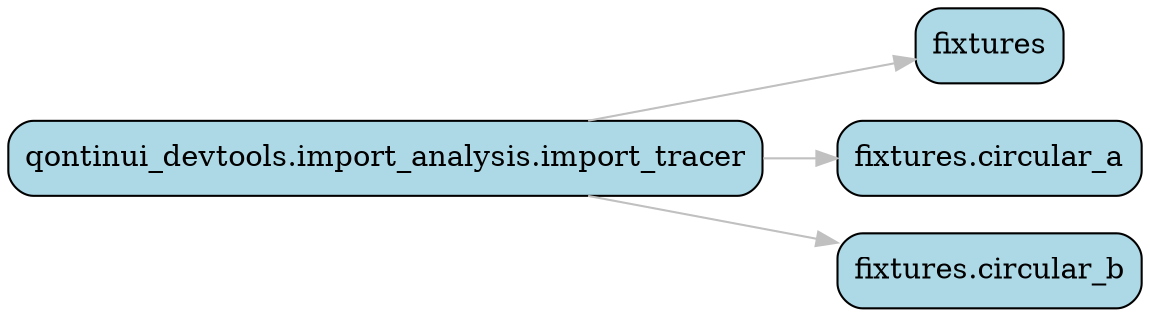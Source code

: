 // Import Graph
digraph {
	concentrate=true rankdir=LR
	node [fillcolor=lightblue shape=box style="rounded,filled"]
	edge [color=gray]
	"qontinui_devtools.import_analysis.import_tracer" [label="qontinui_devtools.import_analysis.import_tracer"]
	fixtures [label=fixtures]
	"fixtures.circular_a" [label="fixtures.circular_a"]
	"fixtures.circular_b" [label="fixtures.circular_b"]
	"qontinui_devtools.import_analysis.import_tracer" -> fixtures
	"qontinui_devtools.import_analysis.import_tracer" -> "fixtures.circular_a"
	"qontinui_devtools.import_analysis.import_tracer" -> "fixtures.circular_b"
}
